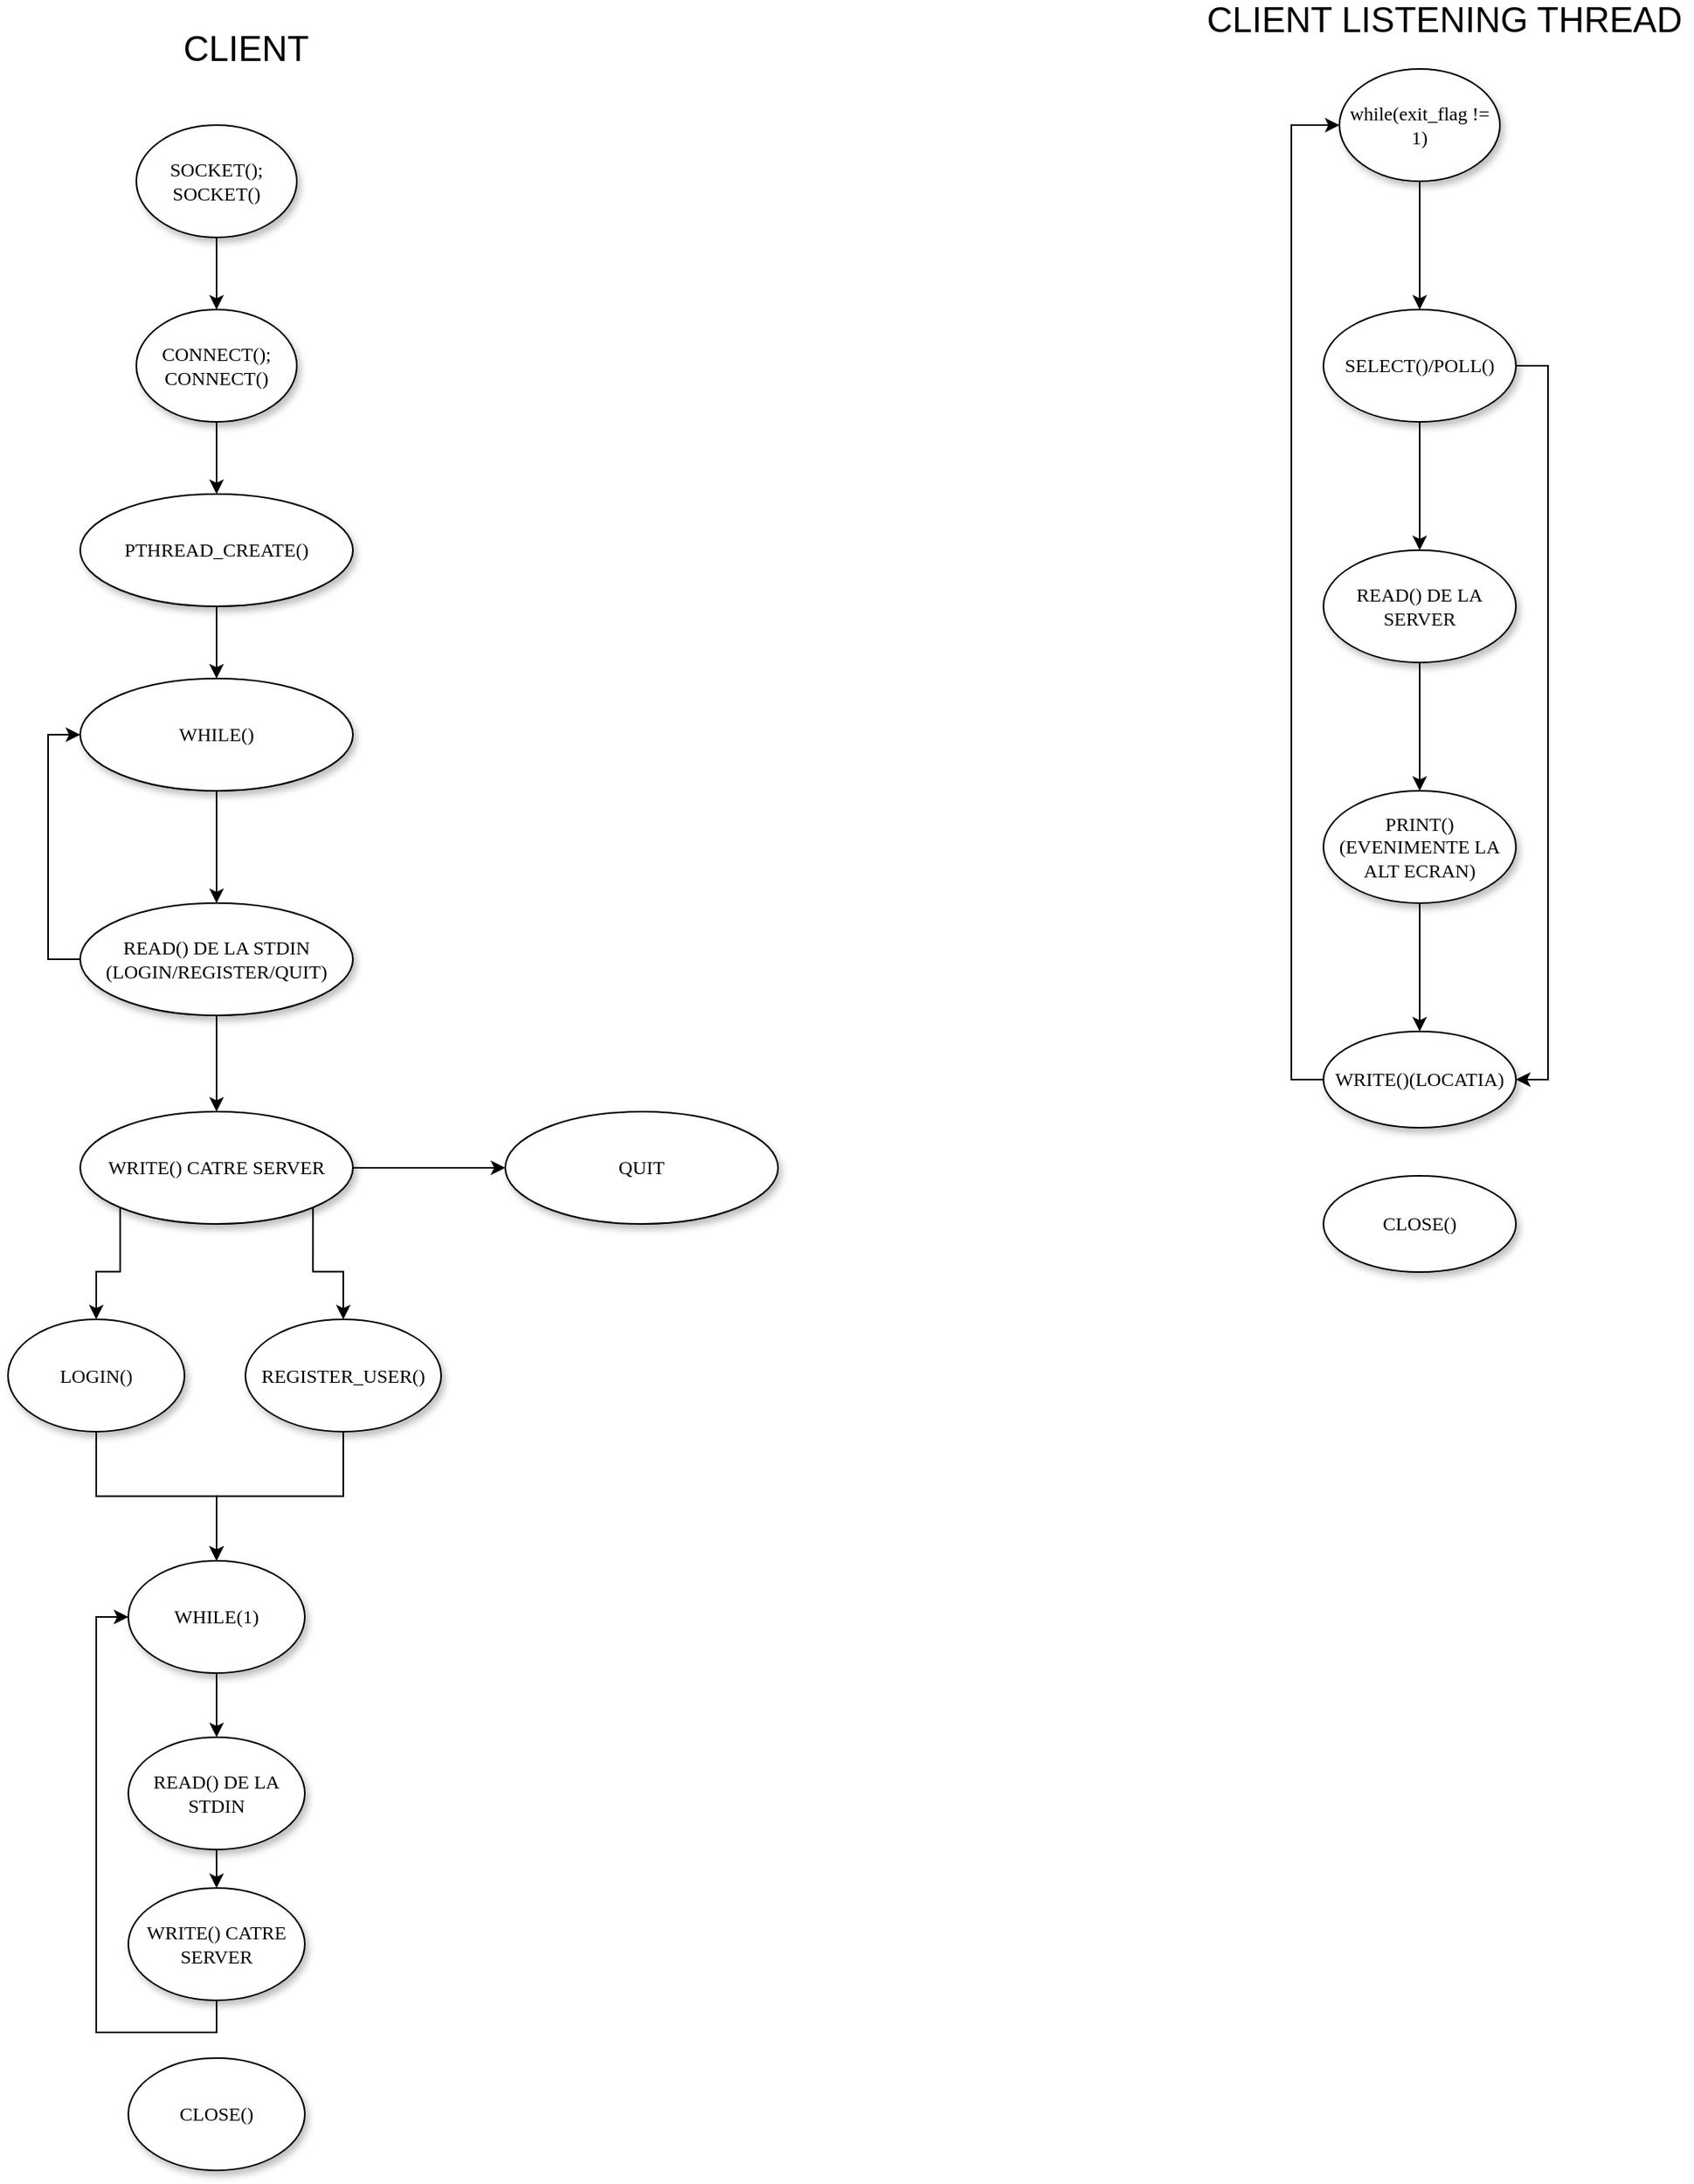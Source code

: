 <mxfile version="12.3.8" type="device" pages="1"><diagram name="Page-1" id="42789a77-a242-8287-6e28-9cd8cfd52e62"><mxGraphModel dx="1483" dy="759" grid="1" gridSize="10" guides="1" tooltips="1" connect="1" arrows="1" fold="1" page="1" pageScale="1" pageWidth="1100" pageHeight="850" background="#ffffff" math="0" shadow="0"><root><mxCell id="0"/><mxCell id="1" parent="0"/><mxCell id="VJEZd3_QMyd_AkCw-w6S-3" value="" style="edgeStyle=orthogonalEdgeStyle;rounded=0;orthogonalLoop=1;jettySize=auto;html=1;" edge="1" parent="1" source="1ea317790d2ca983-1" target="VJEZd3_QMyd_AkCw-w6S-2"><mxGeometry relative="1" as="geometry"/></mxCell><mxCell id="1ea317790d2ca983-1" value="while(exit_flag != 1)" style="ellipse;whiteSpace=wrap;html=1;rounded=0;shadow=1;comic=0;labelBackgroundColor=none;strokeWidth=1;fontFamily=Verdana;fontSize=12;align=center;" parent="1" vertex="1"><mxGeometry x="840" y="70" width="100" height="70" as="geometry"/></mxCell><mxCell id="VJEZd3_QMyd_AkCw-w6S-5" value="" style="edgeStyle=orthogonalEdgeStyle;rounded=0;orthogonalLoop=1;jettySize=auto;html=1;" edge="1" parent="1" source="VJEZd3_QMyd_AkCw-w6S-2" target="VJEZd3_QMyd_AkCw-w6S-4"><mxGeometry relative="1" as="geometry"/></mxCell><mxCell id="VJEZd3_QMyd_AkCw-w6S-10" style="edgeStyle=orthogonalEdgeStyle;rounded=0;orthogonalLoop=1;jettySize=auto;html=1;exitX=1;exitY=0.5;exitDx=0;exitDy=0;entryX=1;entryY=0.5;entryDx=0;entryDy=0;" edge="1" parent="1" source="VJEZd3_QMyd_AkCw-w6S-2" target="VJEZd3_QMyd_AkCw-w6S-8"><mxGeometry relative="1" as="geometry"/></mxCell><mxCell id="VJEZd3_QMyd_AkCw-w6S-2" value="SELECT()/POLL()" style="ellipse;whiteSpace=wrap;html=1;rounded=0;shadow=1;comic=0;labelBackgroundColor=none;strokeWidth=1;fontFamily=Verdana;fontSize=12;align=center;" vertex="1" parent="1"><mxGeometry x="830" y="220" width="120" height="70" as="geometry"/></mxCell><mxCell id="VJEZd3_QMyd_AkCw-w6S-7" value="" style="edgeStyle=orthogonalEdgeStyle;rounded=0;orthogonalLoop=1;jettySize=auto;html=1;" edge="1" parent="1" source="VJEZd3_QMyd_AkCw-w6S-4" target="VJEZd3_QMyd_AkCw-w6S-6"><mxGeometry relative="1" as="geometry"/></mxCell><mxCell id="VJEZd3_QMyd_AkCw-w6S-4" value="READ() DE LA SERVER" style="ellipse;whiteSpace=wrap;html=1;rounded=0;shadow=1;comic=0;labelBackgroundColor=none;strokeWidth=1;fontFamily=Verdana;fontSize=12;align=center;" vertex="1" parent="1"><mxGeometry x="830" y="370" width="120" height="70" as="geometry"/></mxCell><mxCell id="VJEZd3_QMyd_AkCw-w6S-9" value="" style="edgeStyle=orthogonalEdgeStyle;rounded=0;orthogonalLoop=1;jettySize=auto;html=1;" edge="1" parent="1" source="VJEZd3_QMyd_AkCw-w6S-6" target="VJEZd3_QMyd_AkCw-w6S-8"><mxGeometry relative="1" as="geometry"/></mxCell><mxCell id="VJEZd3_QMyd_AkCw-w6S-6" value="PRINT()(EVENIMENTE LA ALT ECRAN)" style="ellipse;whiteSpace=wrap;html=1;rounded=0;shadow=1;comic=0;labelBackgroundColor=none;strokeWidth=1;fontFamily=Verdana;fontSize=12;align=center;" vertex="1" parent="1"><mxGeometry x="830" y="520" width="120" height="70" as="geometry"/></mxCell><mxCell id="VJEZd3_QMyd_AkCw-w6S-11" style="edgeStyle=orthogonalEdgeStyle;rounded=0;orthogonalLoop=1;jettySize=auto;html=1;exitX=0;exitY=0.5;exitDx=0;exitDy=0;entryX=0;entryY=0.5;entryDx=0;entryDy=0;" edge="1" parent="1" source="VJEZd3_QMyd_AkCw-w6S-8" target="1ea317790d2ca983-1"><mxGeometry relative="1" as="geometry"/></mxCell><mxCell id="VJEZd3_QMyd_AkCw-w6S-8" value="WRITE()(LOCATIA)" style="ellipse;whiteSpace=wrap;html=1;rounded=0;shadow=1;comic=0;labelBackgroundColor=none;strokeWidth=1;fontFamily=Verdana;fontSize=12;align=center;" vertex="1" parent="1"><mxGeometry x="830" y="670" width="120" height="60" as="geometry"/></mxCell><mxCell id="VJEZd3_QMyd_AkCw-w6S-1" value="&lt;font style=&quot;font-size: 22px&quot;&gt;CLIENT LISTENING THREAD&lt;/font&gt;" style="text;html=1;align=center;verticalAlign=middle;resizable=0;points=[];;autosize=1;" vertex="1" parent="1"><mxGeometry x="750" y="30" width="310" height="20" as="geometry"/></mxCell><mxCell id="VJEZd3_QMyd_AkCw-w6S-12" value="CLOSE()" style="ellipse;whiteSpace=wrap;html=1;rounded=0;shadow=1;comic=0;labelBackgroundColor=none;strokeWidth=1;fontFamily=Verdana;fontSize=12;align=center;" vertex="1" parent="1"><mxGeometry x="830" y="760" width="120" height="60" as="geometry"/></mxCell><mxCell id="VJEZd3_QMyd_AkCw-w6S-16" value="" style="edgeStyle=orthogonalEdgeStyle;rounded=0;orthogonalLoop=1;jettySize=auto;html=1;" edge="1" parent="1" source="VJEZd3_QMyd_AkCw-w6S-13" target="VJEZd3_QMyd_AkCw-w6S-15"><mxGeometry relative="1" as="geometry"/></mxCell><mxCell id="VJEZd3_QMyd_AkCw-w6S-13" value="SOCKET(); SOCKET()" style="ellipse;whiteSpace=wrap;html=1;rounded=0;shadow=1;comic=0;labelBackgroundColor=none;strokeWidth=1;fontFamily=Verdana;fontSize=12;align=center;" vertex="1" parent="1"><mxGeometry x="90" y="105" width="100" height="70" as="geometry"/></mxCell><mxCell id="VJEZd3_QMyd_AkCw-w6S-18" value="" style="edgeStyle=orthogonalEdgeStyle;rounded=0;orthogonalLoop=1;jettySize=auto;html=1;" edge="1" parent="1" source="VJEZd3_QMyd_AkCw-w6S-15" target="VJEZd3_QMyd_AkCw-w6S-17"><mxGeometry relative="1" as="geometry"/></mxCell><mxCell id="VJEZd3_QMyd_AkCw-w6S-15" value="CONNECT();&lt;br&gt;CONNECT()&lt;br&gt;" style="ellipse;whiteSpace=wrap;html=1;rounded=0;shadow=1;comic=0;labelBackgroundColor=none;strokeWidth=1;fontFamily=Verdana;fontSize=12;align=center;" vertex="1" parent="1"><mxGeometry x="90" y="220" width="100" height="70" as="geometry"/></mxCell><mxCell id="VJEZd3_QMyd_AkCw-w6S-20" value="" style="edgeStyle=orthogonalEdgeStyle;rounded=0;orthogonalLoop=1;jettySize=auto;html=1;" edge="1" parent="1" source="VJEZd3_QMyd_AkCw-w6S-17" target="VJEZd3_QMyd_AkCw-w6S-19"><mxGeometry relative="1" as="geometry"/></mxCell><mxCell id="VJEZd3_QMyd_AkCw-w6S-17" value="PTHREAD_CREATE()" style="ellipse;whiteSpace=wrap;html=1;rounded=0;shadow=1;comic=0;labelBackgroundColor=none;strokeWidth=1;fontFamily=Verdana;fontSize=12;align=center;" vertex="1" parent="1"><mxGeometry x="55" y="335" width="170" height="70" as="geometry"/></mxCell><mxCell id="VJEZd3_QMyd_AkCw-w6S-22" value="" style="edgeStyle=orthogonalEdgeStyle;rounded=0;orthogonalLoop=1;jettySize=auto;html=1;" edge="1" parent="1" source="VJEZd3_QMyd_AkCw-w6S-19" target="VJEZd3_QMyd_AkCw-w6S-21"><mxGeometry relative="1" as="geometry"/></mxCell><mxCell id="VJEZd3_QMyd_AkCw-w6S-19" value="WHILE()" style="ellipse;whiteSpace=wrap;html=1;rounded=0;shadow=1;comic=0;labelBackgroundColor=none;strokeWidth=1;fontFamily=Verdana;fontSize=12;align=center;" vertex="1" parent="1"><mxGeometry x="55" y="450" width="170" height="70" as="geometry"/></mxCell><mxCell id="VJEZd3_QMyd_AkCw-w6S-23" style="edgeStyle=orthogonalEdgeStyle;rounded=0;orthogonalLoop=1;jettySize=auto;html=1;exitX=0;exitY=0.5;exitDx=0;exitDy=0;entryX=0;entryY=0.5;entryDx=0;entryDy=0;" edge="1" parent="1" source="VJEZd3_QMyd_AkCw-w6S-21" target="VJEZd3_QMyd_AkCw-w6S-19"><mxGeometry relative="1" as="geometry"/></mxCell><mxCell id="VJEZd3_QMyd_AkCw-w6S-25" value="" style="edgeStyle=orthogonalEdgeStyle;rounded=0;orthogonalLoop=1;jettySize=auto;html=1;" edge="1" parent="1" source="VJEZd3_QMyd_AkCw-w6S-21" target="VJEZd3_QMyd_AkCw-w6S-24"><mxGeometry relative="1" as="geometry"/></mxCell><mxCell id="VJEZd3_QMyd_AkCw-w6S-21" value="READ() DE LA STDIN (LOGIN/REGISTER/QUIT)" style="ellipse;whiteSpace=wrap;html=1;rounded=0;shadow=1;comic=0;labelBackgroundColor=none;strokeWidth=1;fontFamily=Verdana;fontSize=12;align=center;" vertex="1" parent="1"><mxGeometry x="55" y="590" width="170" height="70" as="geometry"/></mxCell><mxCell id="VJEZd3_QMyd_AkCw-w6S-26" style="edgeStyle=orthogonalEdgeStyle;rounded=0;orthogonalLoop=1;jettySize=auto;html=1;exitX=0;exitY=1;exitDx=0;exitDy=0;entryX=0.5;entryY=0;entryDx=0;entryDy=0;" edge="1" parent="1" source="VJEZd3_QMyd_AkCw-w6S-24" target="VJEZd3_QMyd_AkCw-w6S-28"><mxGeometry relative="1" as="geometry"><mxPoint x="60" y="1000" as="targetPoint"/></mxGeometry></mxCell><mxCell id="VJEZd3_QMyd_AkCw-w6S-27" style="edgeStyle=orthogonalEdgeStyle;rounded=0;orthogonalLoop=1;jettySize=auto;html=1;exitX=1;exitY=1;exitDx=0;exitDy=0;entryX=0.5;entryY=0;entryDx=0;entryDy=0;" edge="1" parent="1" source="VJEZd3_QMyd_AkCw-w6S-24" target="VJEZd3_QMyd_AkCw-w6S-29"><mxGeometry relative="1" as="geometry"><mxPoint x="210" y="1000" as="targetPoint"/></mxGeometry></mxCell><mxCell id="VJEZd3_QMyd_AkCw-w6S-40" value="" style="edgeStyle=orthogonalEdgeStyle;rounded=0;orthogonalLoop=1;jettySize=auto;html=1;" edge="1" parent="1" source="VJEZd3_QMyd_AkCw-w6S-24" target="VJEZd3_QMyd_AkCw-w6S-39"><mxGeometry relative="1" as="geometry"/></mxCell><mxCell id="VJEZd3_QMyd_AkCw-w6S-24" value="WRITE() CATRE SERVER" style="ellipse;whiteSpace=wrap;html=1;rounded=0;shadow=1;comic=0;labelBackgroundColor=none;strokeWidth=1;fontFamily=Verdana;fontSize=12;align=center;" vertex="1" parent="1"><mxGeometry x="55" y="720" width="170" height="70" as="geometry"/></mxCell><mxCell id="VJEZd3_QMyd_AkCw-w6S-39" value="QUIT" style="ellipse;whiteSpace=wrap;html=1;rounded=0;shadow=1;comic=0;labelBackgroundColor=none;strokeWidth=1;fontFamily=Verdana;fontSize=12;align=center;" vertex="1" parent="1"><mxGeometry x="320" y="720" width="170" height="70" as="geometry"/></mxCell><mxCell id="VJEZd3_QMyd_AkCw-w6S-14" value="&lt;font style=&quot;font-size: 22px&quot;&gt;CLIENT&lt;/font&gt;" style="text;html=1;align=center;verticalAlign=middle;resizable=0;points=[];;autosize=1;" vertex="1" parent="1"><mxGeometry x="113" y="48" width="90" height="20" as="geometry"/></mxCell><mxCell id="VJEZd3_QMyd_AkCw-w6S-31" value="" style="edgeStyle=orthogonalEdgeStyle;rounded=0;orthogonalLoop=1;jettySize=auto;html=1;" edge="1" parent="1" source="VJEZd3_QMyd_AkCw-w6S-28" target="VJEZd3_QMyd_AkCw-w6S-30"><mxGeometry relative="1" as="geometry"/></mxCell><mxCell id="VJEZd3_QMyd_AkCw-w6S-28" value="LOGIN()" style="ellipse;whiteSpace=wrap;html=1;rounded=0;shadow=1;comic=0;labelBackgroundColor=none;strokeWidth=1;fontFamily=Verdana;fontSize=12;align=center;" vertex="1" parent="1"><mxGeometry x="10" y="849.5" width="110" height="70" as="geometry"/></mxCell><mxCell id="VJEZd3_QMyd_AkCw-w6S-34" value="" style="edgeStyle=orthogonalEdgeStyle;rounded=0;orthogonalLoop=1;jettySize=auto;html=1;" edge="1" parent="1" source="VJEZd3_QMyd_AkCw-w6S-30" target="VJEZd3_QMyd_AkCw-w6S-33"><mxGeometry relative="1" as="geometry"/></mxCell><mxCell id="VJEZd3_QMyd_AkCw-w6S-30" value="WHILE(1)" style="ellipse;whiteSpace=wrap;html=1;rounded=0;shadow=1;comic=0;labelBackgroundColor=none;strokeWidth=1;fontFamily=Verdana;fontSize=12;align=center;" vertex="1" parent="1"><mxGeometry x="85" y="1000" width="110" height="70" as="geometry"/></mxCell><mxCell id="VJEZd3_QMyd_AkCw-w6S-36" value="" style="edgeStyle=orthogonalEdgeStyle;rounded=0;orthogonalLoop=1;jettySize=auto;html=1;" edge="1" parent="1" source="VJEZd3_QMyd_AkCw-w6S-33" target="VJEZd3_QMyd_AkCw-w6S-35"><mxGeometry relative="1" as="geometry"/></mxCell><mxCell id="VJEZd3_QMyd_AkCw-w6S-33" value="READ() DE LA STDIN" style="ellipse;whiteSpace=wrap;html=1;rounded=0;shadow=1;comic=0;labelBackgroundColor=none;strokeWidth=1;fontFamily=Verdana;fontSize=12;align=center;" vertex="1" parent="1"><mxGeometry x="85" y="1110" width="110" height="70" as="geometry"/></mxCell><mxCell id="VJEZd3_QMyd_AkCw-w6S-42" style="edgeStyle=orthogonalEdgeStyle;rounded=0;orthogonalLoop=1;jettySize=auto;html=1;exitX=0.5;exitY=1;exitDx=0;exitDy=0;entryX=0;entryY=0.5;entryDx=0;entryDy=0;" edge="1" parent="1" source="VJEZd3_QMyd_AkCw-w6S-35" target="VJEZd3_QMyd_AkCw-w6S-30"><mxGeometry relative="1" as="geometry"/></mxCell><mxCell id="VJEZd3_QMyd_AkCw-w6S-35" value="WRITE() CATRE SERVER" style="ellipse;whiteSpace=wrap;html=1;rounded=0;shadow=1;comic=0;labelBackgroundColor=none;strokeWidth=1;fontFamily=Verdana;fontSize=12;align=center;" vertex="1" parent="1"><mxGeometry x="85" y="1204" width="110" height="70" as="geometry"/></mxCell><mxCell id="VJEZd3_QMyd_AkCw-w6S-32" style="edgeStyle=orthogonalEdgeStyle;rounded=0;orthogonalLoop=1;jettySize=auto;html=1;exitX=0.5;exitY=1;exitDx=0;exitDy=0;" edge="1" parent="1" source="VJEZd3_QMyd_AkCw-w6S-29" target="VJEZd3_QMyd_AkCw-w6S-30"><mxGeometry relative="1" as="geometry"/></mxCell><mxCell id="VJEZd3_QMyd_AkCw-w6S-29" value="REGISTER_USER()" style="ellipse;whiteSpace=wrap;html=1;rounded=0;shadow=1;comic=0;labelBackgroundColor=none;strokeWidth=1;fontFamily=Verdana;fontSize=12;align=center;" vertex="1" parent="1"><mxGeometry x="158" y="849.5" width="122" height="70" as="geometry"/></mxCell><mxCell id="VJEZd3_QMyd_AkCw-w6S-38" value="CLOSE()" style="ellipse;whiteSpace=wrap;html=1;rounded=0;shadow=1;comic=0;labelBackgroundColor=none;strokeWidth=1;fontFamily=Verdana;fontSize=12;align=center;" vertex="1" parent="1"><mxGeometry x="85" y="1310" width="110" height="70" as="geometry"/></mxCell></root></mxGraphModel></diagram></mxfile>